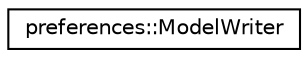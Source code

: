 digraph "Graphical Class Hierarchy"
{
 // LATEX_PDF_SIZE
  edge [fontname="Helvetica",fontsize="10",labelfontname="Helvetica",labelfontsize="10"];
  node [fontname="Helvetica",fontsize="10",shape=record];
  rankdir="LR";
  Node0 [label="preferences::ModelWriter",height=0.2,width=0.4,color="black", fillcolor="white", style="filled",URL="$classpreferences_1_1_model_writer.html",tooltip=" "];
}
